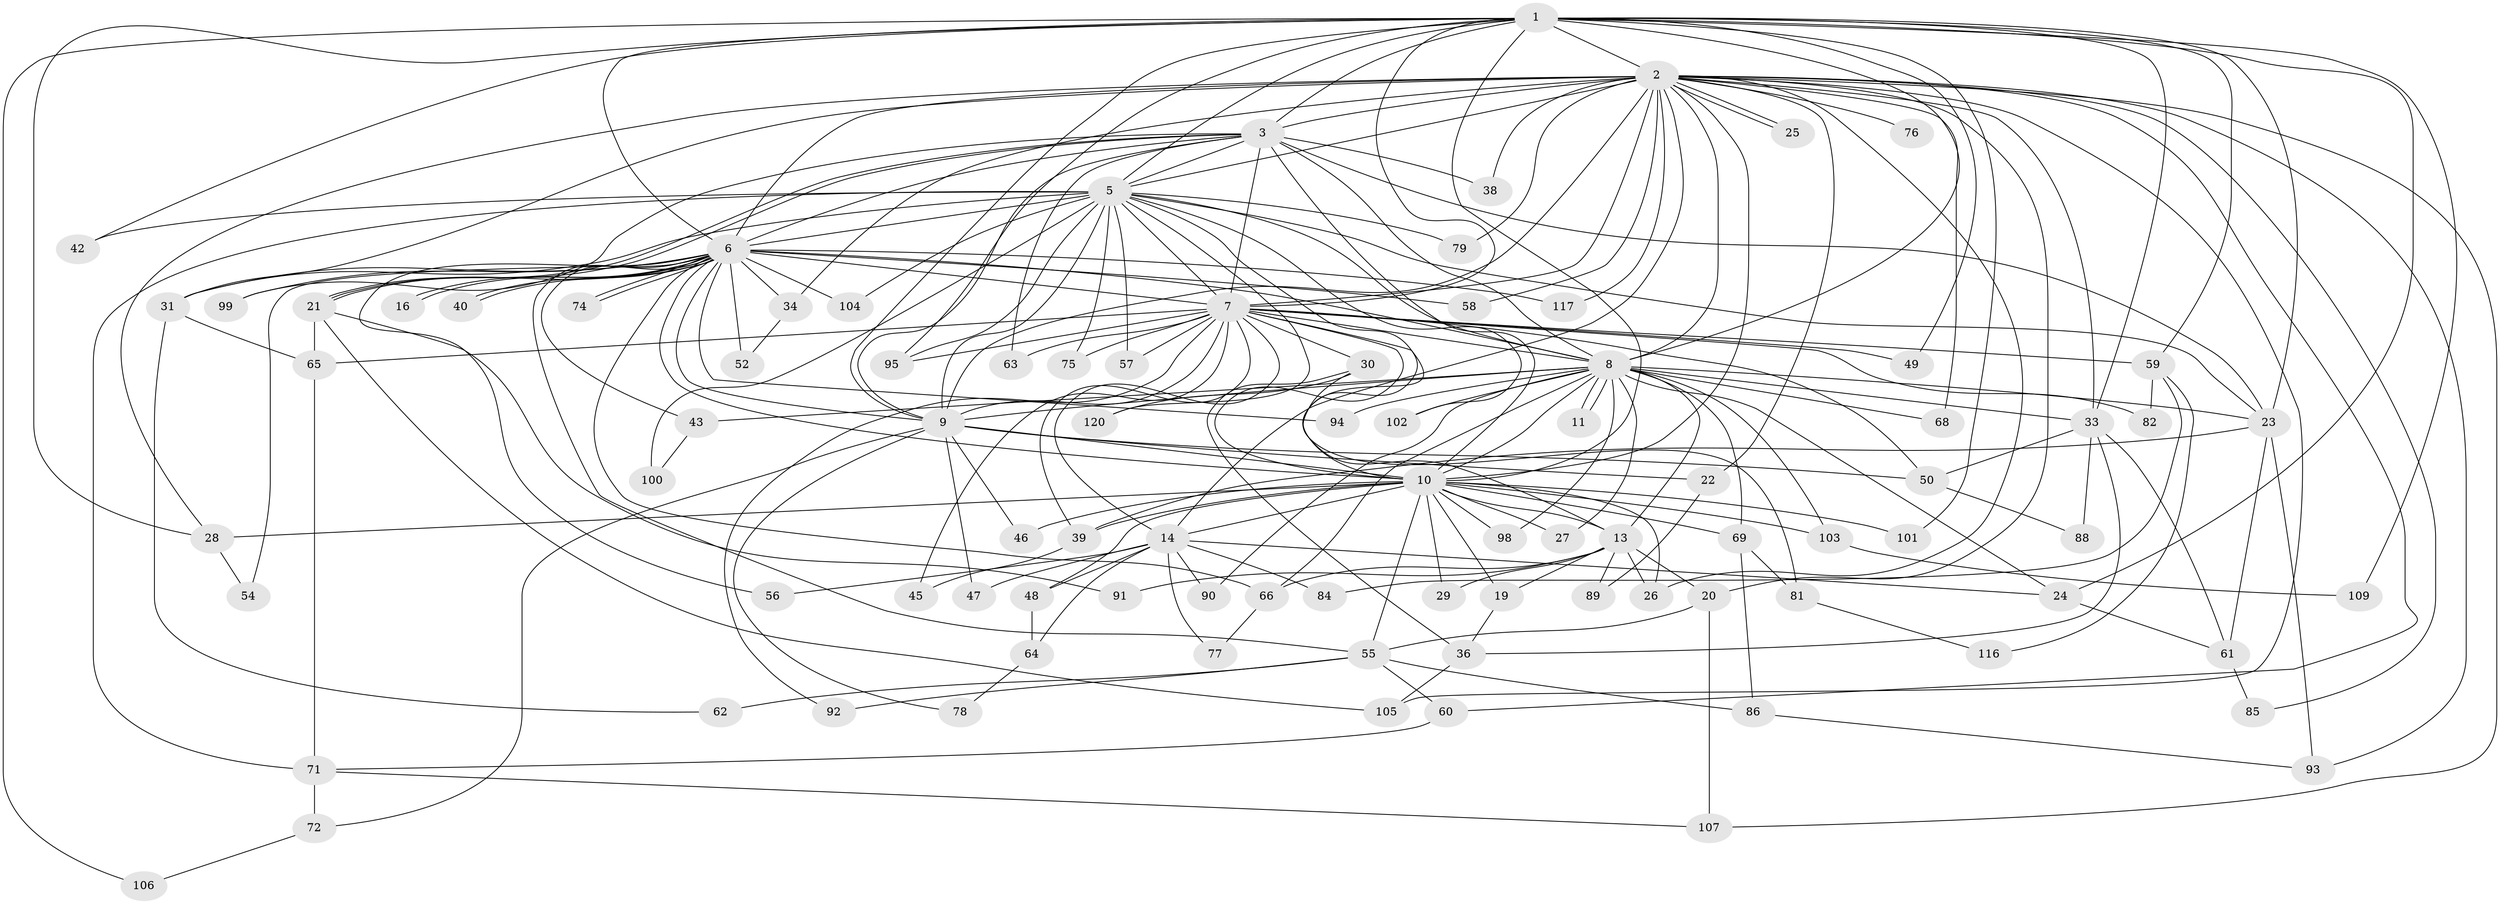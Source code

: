 // Generated by graph-tools (version 1.1) at 2025/23/03/03/25 07:23:48]
// undirected, 91 vertices, 220 edges
graph export_dot {
graph [start="1"]
  node [color=gray90,style=filled];
  1 [super="+41"];
  2 [super="+4"];
  3 [super="+53"];
  5 [super="+17"];
  6 [super="+35"];
  7 [super="+12"];
  8 [super="+118"];
  9 [super="+70"];
  10 [super="+37"];
  11;
  13 [super="+18"];
  14 [super="+15"];
  16;
  19;
  20;
  21 [super="+32"];
  22;
  23 [super="+51"];
  24 [super="+110"];
  25;
  26 [super="+80"];
  27;
  28 [super="+83"];
  29;
  30;
  31 [super="+44"];
  33 [super="+96"];
  34;
  36 [super="+87"];
  38;
  39;
  40;
  42;
  43;
  45;
  46;
  47;
  48;
  49;
  50 [super="+113"];
  52;
  54;
  55 [super="+67"];
  56;
  57;
  58;
  59;
  60 [super="+114"];
  61 [super="+121"];
  62;
  63;
  64;
  65 [super="+97"];
  66 [super="+115"];
  68;
  69;
  71 [super="+73"];
  72;
  74;
  75;
  76;
  77;
  78;
  79;
  81;
  82;
  84;
  85;
  86 [super="+112"];
  88;
  89;
  90;
  91;
  92;
  93;
  94;
  95 [super="+111"];
  98;
  99;
  100;
  101;
  102;
  103;
  104;
  105 [super="+119"];
  106;
  107 [super="+108"];
  109;
  116;
  117;
  120;
  1 -- 2 [weight=2];
  1 -- 3;
  1 -- 5;
  1 -- 6;
  1 -- 7;
  1 -- 8;
  1 -- 9;
  1 -- 10;
  1 -- 24;
  1 -- 28;
  1 -- 42;
  1 -- 49;
  1 -- 59;
  1 -- 95;
  1 -- 101;
  1 -- 106;
  1 -- 109;
  1 -- 23;
  1 -- 33;
  2 -- 3 [weight=2];
  2 -- 5 [weight=2];
  2 -- 6 [weight=2];
  2 -- 7 [weight=2];
  2 -- 8 [weight=2];
  2 -- 9 [weight=2];
  2 -- 10 [weight=2];
  2 -- 14;
  2 -- 22;
  2 -- 25;
  2 -- 25;
  2 -- 28;
  2 -- 31;
  2 -- 79;
  2 -- 85;
  2 -- 93;
  2 -- 105;
  2 -- 68;
  2 -- 76;
  2 -- 20;
  2 -- 33;
  2 -- 34;
  2 -- 38;
  2 -- 117;
  2 -- 58;
  2 -- 60;
  2 -- 26;
  2 -- 107;
  3 -- 5;
  3 -- 6;
  3 -- 7;
  3 -- 8;
  3 -- 9;
  3 -- 10;
  3 -- 21;
  3 -- 21;
  3 -- 38;
  3 -- 99;
  3 -- 63;
  3 -- 23;
  5 -- 6 [weight=2];
  5 -- 7;
  5 -- 8;
  5 -- 9;
  5 -- 10;
  5 -- 23;
  5 -- 42;
  5 -- 57;
  5 -- 71 [weight=2];
  5 -- 75;
  5 -- 79;
  5 -- 100;
  5 -- 102;
  5 -- 104;
  5 -- 120;
  5 -- 31;
  5 -- 95;
  6 -- 7;
  6 -- 8 [weight=2];
  6 -- 9 [weight=2];
  6 -- 10;
  6 -- 16;
  6 -- 16;
  6 -- 34;
  6 -- 40;
  6 -- 40;
  6 -- 43;
  6 -- 52;
  6 -- 54;
  6 -- 56;
  6 -- 58;
  6 -- 66;
  6 -- 74;
  6 -- 74;
  6 -- 94;
  6 -- 99;
  6 -- 104;
  6 -- 117;
  6 -- 31;
  6 -- 21;
  6 -- 55;
  7 -- 8;
  7 -- 9 [weight=2];
  7 -- 10;
  7 -- 14;
  7 -- 30 [weight=2];
  7 -- 39;
  7 -- 50;
  7 -- 59;
  7 -- 75;
  7 -- 82;
  7 -- 92;
  7 -- 95;
  7 -- 45;
  7 -- 13;
  7 -- 49;
  7 -- 57;
  7 -- 63;
  7 -- 65;
  8 -- 9;
  8 -- 10;
  8 -- 11;
  8 -- 11;
  8 -- 13;
  8 -- 23;
  8 -- 27;
  8 -- 33;
  8 -- 43;
  8 -- 66;
  8 -- 68;
  8 -- 69;
  8 -- 90;
  8 -- 94;
  8 -- 98;
  8 -- 102;
  8 -- 103;
  8 -- 24;
  9 -- 10 [weight=2];
  9 -- 22;
  9 -- 46;
  9 -- 47;
  9 -- 50;
  9 -- 72;
  9 -- 78;
  10 -- 19;
  10 -- 26;
  10 -- 27;
  10 -- 29;
  10 -- 39;
  10 -- 46;
  10 -- 48;
  10 -- 55;
  10 -- 98;
  10 -- 101;
  10 -- 103;
  10 -- 69;
  10 -- 14;
  10 -- 28;
  10 -- 13;
  13 -- 19;
  13 -- 20;
  13 -- 26;
  13 -- 29;
  13 -- 89;
  13 -- 91;
  13 -- 66;
  14 -- 24;
  14 -- 48;
  14 -- 56;
  14 -- 64;
  14 -- 90;
  14 -- 84;
  14 -- 77;
  14 -- 47;
  19 -- 36;
  20 -- 55;
  20 -- 107;
  21 -- 65;
  21 -- 91;
  21 -- 105;
  22 -- 89;
  23 -- 61;
  23 -- 93;
  23 -- 39;
  24 -- 61;
  28 -- 54;
  30 -- 36;
  30 -- 81;
  30 -- 120;
  31 -- 62;
  31 -- 65;
  33 -- 36;
  33 -- 88;
  33 -- 50;
  33 -- 61;
  34 -- 52;
  36 -- 105;
  39 -- 45;
  43 -- 100;
  48 -- 64;
  50 -- 88;
  55 -- 60;
  55 -- 62;
  55 -- 86;
  55 -- 92;
  59 -- 82;
  59 -- 84;
  59 -- 116;
  60 -- 71;
  61 -- 85;
  64 -- 78;
  65 -- 71;
  66 -- 77;
  69 -- 81;
  69 -- 86;
  71 -- 72;
  71 -- 107;
  72 -- 106;
  81 -- 116;
  86 -- 93;
  103 -- 109;
}
